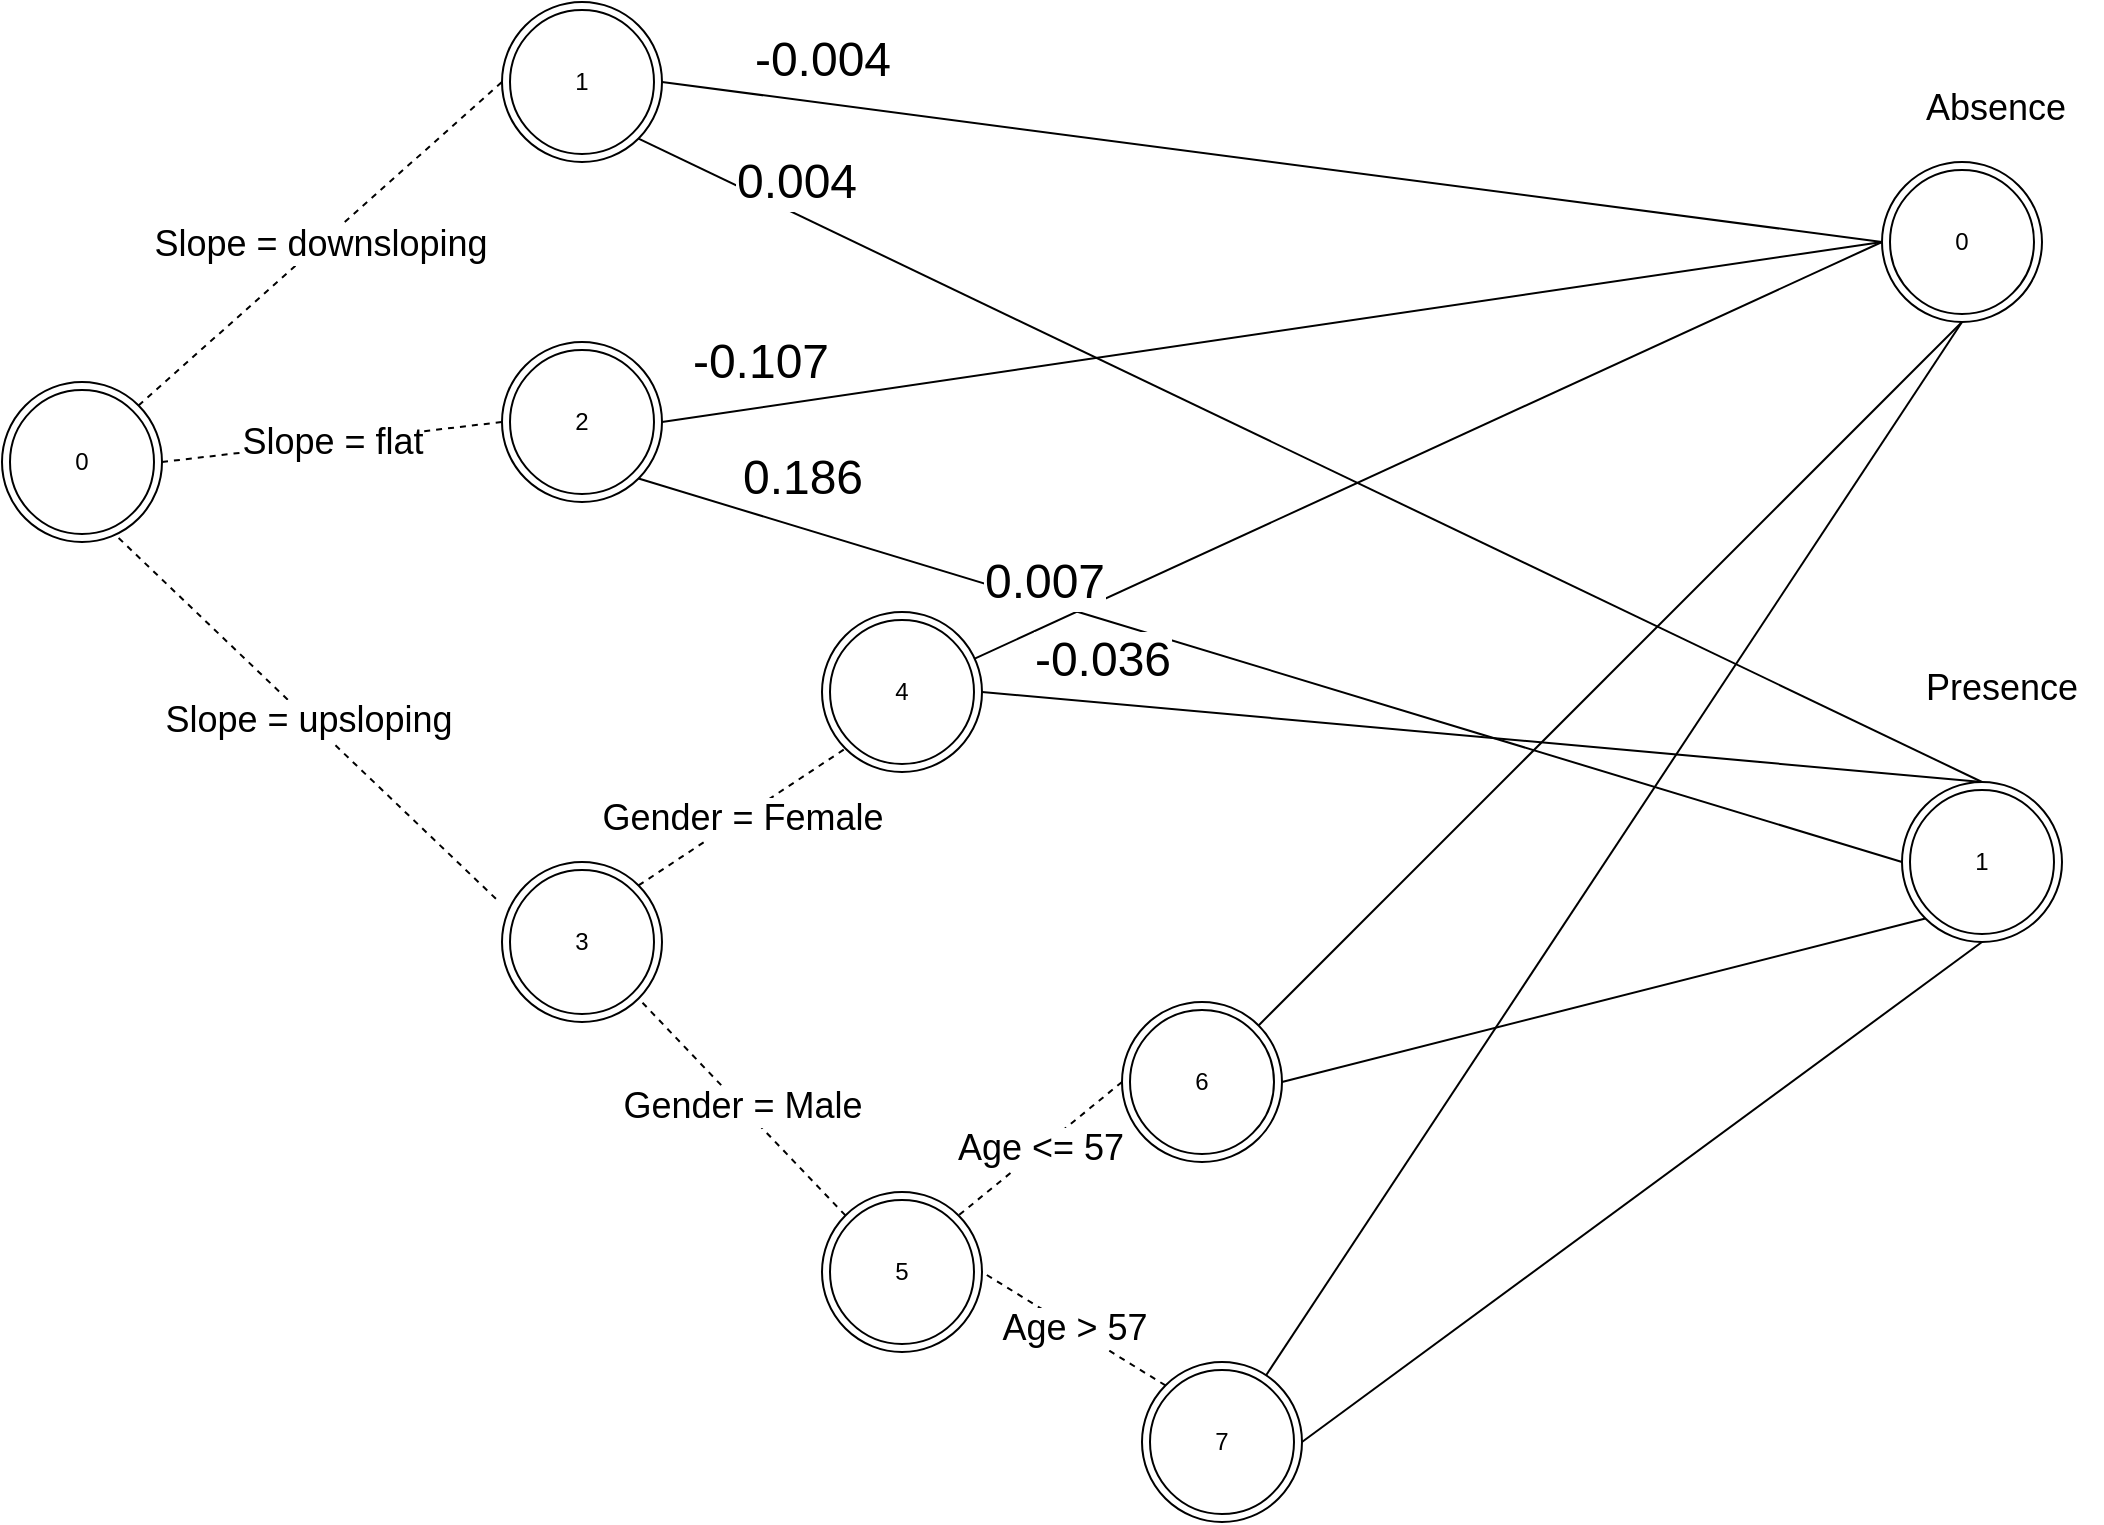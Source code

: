 <mxfile version="10.6.7" type="github"><diagram id="TOjsR0kue9T0aXQaBa1I" name="Page-1"><mxGraphModel dx="1729" dy="746" grid="1" gridSize="10" guides="1" tooltips="1" connect="1" arrows="1" fold="1" page="1" pageScale="1" pageWidth="850" pageHeight="1100" math="0" shadow="0"><root><mxCell id="0"/><mxCell id="1" parent="0"/><mxCell id="blaM_7fWXQ9sICkKbjOo-1" value="0" style="ellipse;shape=doubleEllipse;whiteSpace=wrap;html=1;aspect=fixed;" vertex="1" parent="1"><mxGeometry x="80" y="390" width="80" height="80" as="geometry"/></mxCell><mxCell id="blaM_7fWXQ9sICkKbjOo-2" value="1" style="ellipse;shape=doubleEllipse;whiteSpace=wrap;html=1;aspect=fixed;" vertex="1" parent="1"><mxGeometry x="330" y="200" width="80" height="80" as="geometry"/></mxCell><mxCell id="blaM_7fWXQ9sICkKbjOo-3" value="2" style="ellipse;shape=doubleEllipse;whiteSpace=wrap;html=1;aspect=fixed;" vertex="1" parent="1"><mxGeometry x="330" y="370" width="80" height="80" as="geometry"/></mxCell><mxCell id="blaM_7fWXQ9sICkKbjOo-4" value="3" style="ellipse;shape=doubleEllipse;whiteSpace=wrap;html=1;aspect=fixed;" vertex="1" parent="1"><mxGeometry x="330" y="630" width="80" height="80" as="geometry"/></mxCell><mxCell id="blaM_7fWXQ9sICkKbjOo-5" value="4" style="ellipse;shape=doubleEllipse;whiteSpace=wrap;html=1;aspect=fixed;" vertex="1" parent="1"><mxGeometry x="490" y="505" width="80" height="80" as="geometry"/></mxCell><mxCell id="blaM_7fWXQ9sICkKbjOo-6" value="5" style="ellipse;shape=doubleEllipse;whiteSpace=wrap;html=1;aspect=fixed;" vertex="1" parent="1"><mxGeometry x="490" y="795" width="80" height="80" as="geometry"/></mxCell><mxCell id="blaM_7fWXQ9sICkKbjOo-9" value="6" style="ellipse;shape=doubleEllipse;whiteSpace=wrap;html=1;aspect=fixed;" vertex="1" parent="1"><mxGeometry x="640" y="700" width="80" height="80" as="geometry"/></mxCell><mxCell id="blaM_7fWXQ9sICkKbjOo-10" value="7" style="ellipse;shape=doubleEllipse;whiteSpace=wrap;html=1;aspect=fixed;" vertex="1" parent="1"><mxGeometry x="650" y="880" width="80" height="80" as="geometry"/></mxCell><mxCell id="blaM_7fWXQ9sICkKbjOo-11" value="0" style="ellipse;shape=doubleEllipse;whiteSpace=wrap;html=1;aspect=fixed;" vertex="1" parent="1"><mxGeometry x="1020" y="280" width="80" height="80" as="geometry"/></mxCell><mxCell id="blaM_7fWXQ9sICkKbjOo-12" value="1&lt;br&gt;" style="ellipse;shape=doubleEllipse;whiteSpace=wrap;html=1;aspect=fixed;" vertex="1" parent="1"><mxGeometry x="1030" y="590" width="80" height="80" as="geometry"/></mxCell><mxCell id="blaM_7fWXQ9sICkKbjOo-13" value="&lt;font style=&quot;font-size: 18px&quot;&gt;Slope = downsloping&lt;/font&gt;" style="endArrow=none;dashed=1;html=1;entryX=0;entryY=0.5;entryDx=0;entryDy=0;exitX=1;exitY=0;exitDx=0;exitDy=0;" edge="1" parent="1" source="blaM_7fWXQ9sICkKbjOo-1" target="blaM_7fWXQ9sICkKbjOo-2"><mxGeometry width="50" height="50" relative="1" as="geometry"><mxPoint x="80" y="1100" as="sourcePoint"/><mxPoint x="130" y="1050" as="targetPoint"/></mxGeometry></mxCell><mxCell id="blaM_7fWXQ9sICkKbjOo-14" value="&lt;font style=&quot;font-size: 18px&quot;&gt;Slope = flat&lt;/font&gt;" style="endArrow=none;dashed=1;html=1;entryX=0;entryY=0.5;entryDx=0;entryDy=0;exitX=1;exitY=0.5;exitDx=0;exitDy=0;" edge="1" parent="1" source="blaM_7fWXQ9sICkKbjOo-1" target="blaM_7fWXQ9sICkKbjOo-3"><mxGeometry width="50" height="50" relative="1" as="geometry"><mxPoint x="80" y="1100" as="sourcePoint"/><mxPoint x="300" y="520" as="targetPoint"/></mxGeometry></mxCell><mxCell id="blaM_7fWXQ9sICkKbjOo-15" value="&lt;font style=&quot;font-size: 18px&quot;&gt;Slope = upsloping&lt;/font&gt;" style="endArrow=none;dashed=1;html=1;entryX=-0.021;entryY=0.246;entryDx=0;entryDy=0;exitX=0.729;exitY=0.975;exitDx=0;exitDy=0;exitPerimeter=0;entryPerimeter=0;" edge="1" parent="1" source="blaM_7fWXQ9sICkKbjOo-1" target="blaM_7fWXQ9sICkKbjOo-4"><mxGeometry width="50" height="50" relative="1" as="geometry"><mxPoint x="70" y="930" as="sourcePoint"/><mxPoint x="130" y="1050" as="targetPoint"/></mxGeometry></mxCell><mxCell id="blaM_7fWXQ9sICkKbjOo-17" value="&lt;font style=&quot;font-size: 24px&quot;&gt;-0.004&lt;/font&gt;" style="endArrow=none;html=1;entryX=0;entryY=0.5;entryDx=0;entryDy=0;exitX=1;exitY=0.5;exitDx=0;exitDy=0;" edge="1" parent="1" source="blaM_7fWXQ9sICkKbjOo-2" target="blaM_7fWXQ9sICkKbjOo-11"><mxGeometry x="-0.748" y="21" width="50" height="50" relative="1" as="geometry"><mxPoint x="80" y="1100" as="sourcePoint"/><mxPoint x="130" y="1050" as="targetPoint"/><mxPoint as="offset"/></mxGeometry></mxCell><mxCell id="blaM_7fWXQ9sICkKbjOo-18" value="&lt;font style=&quot;font-size: 24px&quot;&gt;0.004&lt;/font&gt;" style="endArrow=none;html=1;entryX=1;entryY=1;entryDx=0;entryDy=0;exitX=0.5;exitY=0;exitDx=0;exitDy=0;" edge="1" parent="1" source="blaM_7fWXQ9sICkKbjOo-12" target="blaM_7fWXQ9sICkKbjOo-2"><mxGeometry x="0.785" y="-14" width="50" height="50" relative="1" as="geometry"><mxPoint x="80" y="1100" as="sourcePoint"/><mxPoint x="130" y="1050" as="targetPoint"/><Array as="points"/><mxPoint as="offset"/></mxGeometry></mxCell><mxCell id="blaM_7fWXQ9sICkKbjOo-19" value="&lt;font style=&quot;font-size: 24px&quot;&gt;-0.107&lt;/font&gt;" style="endArrow=none;html=1;entryX=1;entryY=0.5;entryDx=0;entryDy=0;exitX=0;exitY=0.5;exitDx=0;exitDy=0;" edge="1" parent="1" source="blaM_7fWXQ9sICkKbjOo-11" target="blaM_7fWXQ9sICkKbjOo-3"><mxGeometry x="0.827" y="-23" width="50" height="50" relative="1" as="geometry"><mxPoint x="80" y="1100" as="sourcePoint"/><mxPoint x="130" y="1050" as="targetPoint"/><mxPoint y="1" as="offset"/></mxGeometry></mxCell><mxCell id="blaM_7fWXQ9sICkKbjOo-20" value="&lt;font style=&quot;font-size: 24px&quot;&gt;0.186&lt;/font&gt;" style="endArrow=none;html=1;entryX=1;entryY=1;entryDx=0;entryDy=0;exitX=0;exitY=0.5;exitDx=0;exitDy=0;" edge="1" parent="1" source="blaM_7fWXQ9sICkKbjOo-12" target="blaM_7fWXQ9sICkKbjOo-3"><mxGeometry x="0.764" y="-24" width="50" height="50" relative="1" as="geometry"><mxPoint x="80" y="1100" as="sourcePoint"/><mxPoint x="130" y="1050" as="targetPoint"/><mxPoint as="offset"/></mxGeometry></mxCell><mxCell id="blaM_7fWXQ9sICkKbjOo-21" value="&lt;span style=&quot;font-size: 18px&quot;&gt;Gender = Female&lt;/span&gt;" style="endArrow=none;dashed=1;html=1;entryX=0;entryY=1;entryDx=0;entryDy=0;exitX=1;exitY=0;exitDx=0;exitDy=0;" edge="1" parent="1" source="blaM_7fWXQ9sICkKbjOo-4" target="blaM_7fWXQ9sICkKbjOo-5"><mxGeometry width="50" height="50" relative="1" as="geometry"><mxPoint x="80" y="1100" as="sourcePoint"/><mxPoint x="130" y="1050" as="targetPoint"/></mxGeometry></mxCell><mxCell id="blaM_7fWXQ9sICkKbjOo-22" value="&lt;font style=&quot;font-size: 18px&quot;&gt;Gender = Male&lt;/font&gt;" style="endArrow=none;dashed=1;html=1;entryX=1;entryY=1;entryDx=0;entryDy=0;exitX=0;exitY=0;exitDx=0;exitDy=0;" edge="1" parent="1" source="blaM_7fWXQ9sICkKbjOo-6" target="blaM_7fWXQ9sICkKbjOo-4"><mxGeometry width="50" height="50" relative="1" as="geometry"><mxPoint x="80" y="1100" as="sourcePoint"/><mxPoint x="130" y="1050" as="targetPoint"/></mxGeometry></mxCell><mxCell id="blaM_7fWXQ9sICkKbjOo-26" value="&lt;font style=&quot;font-size: 18px&quot;&gt;Age &amp;lt;= 57&lt;/font&gt;" style="endArrow=none;dashed=1;html=1;entryX=1;entryY=0;entryDx=0;entryDy=0;exitX=0;exitY=0.5;exitDx=0;exitDy=0;" edge="1" parent="1" source="blaM_7fWXQ9sICkKbjOo-9" target="blaM_7fWXQ9sICkKbjOo-6"><mxGeometry width="50" height="50" relative="1" as="geometry"><mxPoint x="80" y="1100" as="sourcePoint"/><mxPoint x="130" y="1050" as="targetPoint"/></mxGeometry></mxCell><mxCell id="blaM_7fWXQ9sICkKbjOo-27" value="&lt;span style=&quot;font-size: 18px&quot;&gt;Age &amp;gt; 57&lt;/span&gt;&lt;br&gt;" style="endArrow=none;dashed=1;html=1;entryX=1;entryY=0.5;entryDx=0;entryDy=0;exitX=0;exitY=0;exitDx=0;exitDy=0;" edge="1" parent="1" source="blaM_7fWXQ9sICkKbjOo-10" target="blaM_7fWXQ9sICkKbjOo-6"><mxGeometry width="50" height="50" relative="1" as="geometry"><mxPoint x="80" y="1100" as="sourcePoint"/><mxPoint x="130" y="1050" as="targetPoint"/></mxGeometry></mxCell><mxCell id="blaM_7fWXQ9sICkKbjOo-28" value="&lt;font style=&quot;font-size: 24px&quot;&gt;0.007&lt;/font&gt;" style="endArrow=none;html=1;exitX=0;exitY=0.5;exitDx=0;exitDy=0;" edge="1" parent="1" source="blaM_7fWXQ9sICkKbjOo-11" target="blaM_7fWXQ9sICkKbjOo-5"><mxGeometry x="0.813" y="-21" width="50" height="50" relative="1" as="geometry"><mxPoint x="80" y="1100" as="sourcePoint"/><mxPoint x="130" y="1050" as="targetPoint"/><mxPoint x="1" as="offset"/></mxGeometry></mxCell><mxCell id="blaM_7fWXQ9sICkKbjOo-29" value="&lt;font style=&quot;font-size: 24px&quot;&gt;-0.036&lt;/font&gt;" style="endArrow=none;html=1;exitX=0.5;exitY=0;exitDx=0;exitDy=0;entryX=1;entryY=0.5;entryDx=0;entryDy=0;" edge="1" parent="1" source="blaM_7fWXQ9sICkKbjOo-12" target="blaM_7fWXQ9sICkKbjOo-5"><mxGeometry x="0.766" y="-21" width="50" height="50" relative="1" as="geometry"><mxPoint x="1050" y="410" as="sourcePoint"/><mxPoint x="710" y="460" as="targetPoint"/><mxPoint as="offset"/></mxGeometry></mxCell><mxCell id="blaM_7fWXQ9sICkKbjOo-32" value="" style="endArrow=none;html=1;exitX=0.5;exitY=1;exitDx=0;exitDy=0;entryX=1;entryY=0;entryDx=0;entryDy=0;" edge="1" parent="1" source="blaM_7fWXQ9sICkKbjOo-11" target="blaM_7fWXQ9sICkKbjOo-9"><mxGeometry width="50" height="50" relative="1" as="geometry"><mxPoint x="1050" y="349.667" as="sourcePoint"/><mxPoint x="820" y="530" as="targetPoint"/></mxGeometry></mxCell><mxCell id="blaM_7fWXQ9sICkKbjOo-36" value="" style="endArrow=none;html=1;entryX=1;entryY=0.5;entryDx=0;entryDy=0;exitX=0;exitY=1;exitDx=0;exitDy=0;" edge="1" parent="1" source="blaM_7fWXQ9sICkKbjOo-12" target="blaM_7fWXQ9sICkKbjOo-9"><mxGeometry width="50" height="50" relative="1" as="geometry"><mxPoint x="1070" y="369.667" as="sourcePoint"/><mxPoint x="840" y="519.667" as="targetPoint"/></mxGeometry></mxCell><mxCell id="blaM_7fWXQ9sICkKbjOo-37" value="" style="endArrow=none;html=1;exitX=0.5;exitY=1;exitDx=0;exitDy=0;" edge="1" parent="1" source="blaM_7fWXQ9sICkKbjOo-11" target="blaM_7fWXQ9sICkKbjOo-10"><mxGeometry width="50" height="50" relative="1" as="geometry"><mxPoint x="1060" y="370" as="sourcePoint"/><mxPoint x="850" y="529.667" as="targetPoint"/></mxGeometry></mxCell><mxCell id="blaM_7fWXQ9sICkKbjOo-38" value="" style="endArrow=none;html=1;entryX=1;entryY=0.5;entryDx=0;entryDy=0;exitX=0.5;exitY=1;exitDx=0;exitDy=0;" edge="1" parent="1" source="blaM_7fWXQ9sICkKbjOo-12" target="blaM_7fWXQ9sICkKbjOo-10"><mxGeometry width="50" height="50" relative="1" as="geometry"><mxPoint x="1090" y="389.667" as="sourcePoint"/><mxPoint x="860" y="539.667" as="targetPoint"/></mxGeometry></mxCell><mxCell id="blaM_7fWXQ9sICkKbjOo-43" value="&lt;font style=&quot;font-size: 18px&quot;&gt;Absence&lt;/font&gt;" style="text;html=1;resizable=0;points=[];autosize=1;align=left;verticalAlign=top;spacingTop=-4;" vertex="1" parent="1"><mxGeometry x="1040" y="240" width="80" height="20" as="geometry"/></mxCell><mxCell id="blaM_7fWXQ9sICkKbjOo-44" value="&lt;font style=&quot;font-size: 18px&quot;&gt;Presence&lt;br&gt;&lt;br&gt;&lt;/font&gt;" style="text;html=1;resizable=0;points=[];autosize=1;align=left;verticalAlign=top;spacingTop=-4;" vertex="1" parent="1"><mxGeometry x="1040" y="530" width="90" height="30" as="geometry"/></mxCell></root></mxGraphModel></diagram></mxfile>